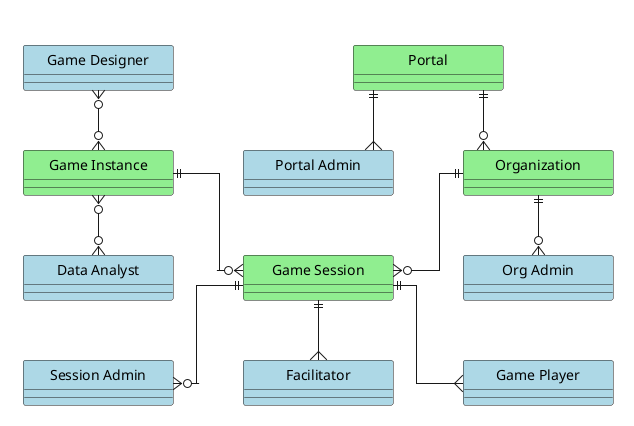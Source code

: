 @startuml

' === Global Config ===
hide circle
skinparam linetype ortho
skinparam nodesep 70
skinparam ranksep 60
skinparam packageStyle rectangle
skinparam defaultTextAlignment center
skinparam entity {
    BorderColor Black
    FontSize 12
    Padding 5
    BackgroundColor White
}
skinparam minClassWidth 150
skinparam minClassHeight 60

' Transparent packages for grouping
skinparam package {
    BorderColor transparent
    BackgroundColor transparent
}

' === Layer 1: Portals ===
package " " {
    entity "Portal" as portal #lightgreen
}

' === Layer 2: Organizations & Games ===
package " " {
    entity "Organization" as organization #lightgreen
    entity "Game Instance" as game #lightgreen
}

' === Layer 3: Sessions ===
package " " {
    entity "Game Session" as session #lightgreen
}

' === Layer 4: Roles ===
package " " {
    entity "Portal Admin" as padmin #lightblue
    entity "Org Admin" as oadmin #lightblue
    entity "Session Admin" as sadmin #lightblue
    entity "Game Designer" as designer #lightblue
    entity "Facilitator" as facilitator #lightblue
    entity "Data Analyst" as analyst #lightblue
    entity "Game Player" as player #lightblue
}

' === Hidden edges to enforce vertical alignment ===
' portal -[hidden]-> organization
' organization -[hidden]-> session
' game -[hidden]-> session

' === Relationships ===
game ||--o{ session
portal ||--{ padmin
portal ||--o{ organization
organization ||--o{ oadmin
organization ||--o{ session
session ||--{ player
session ||--{ facilitator
session ||--o{ sadmin
designer }o--o{ game
game }o--o{ analyst

@enduml
